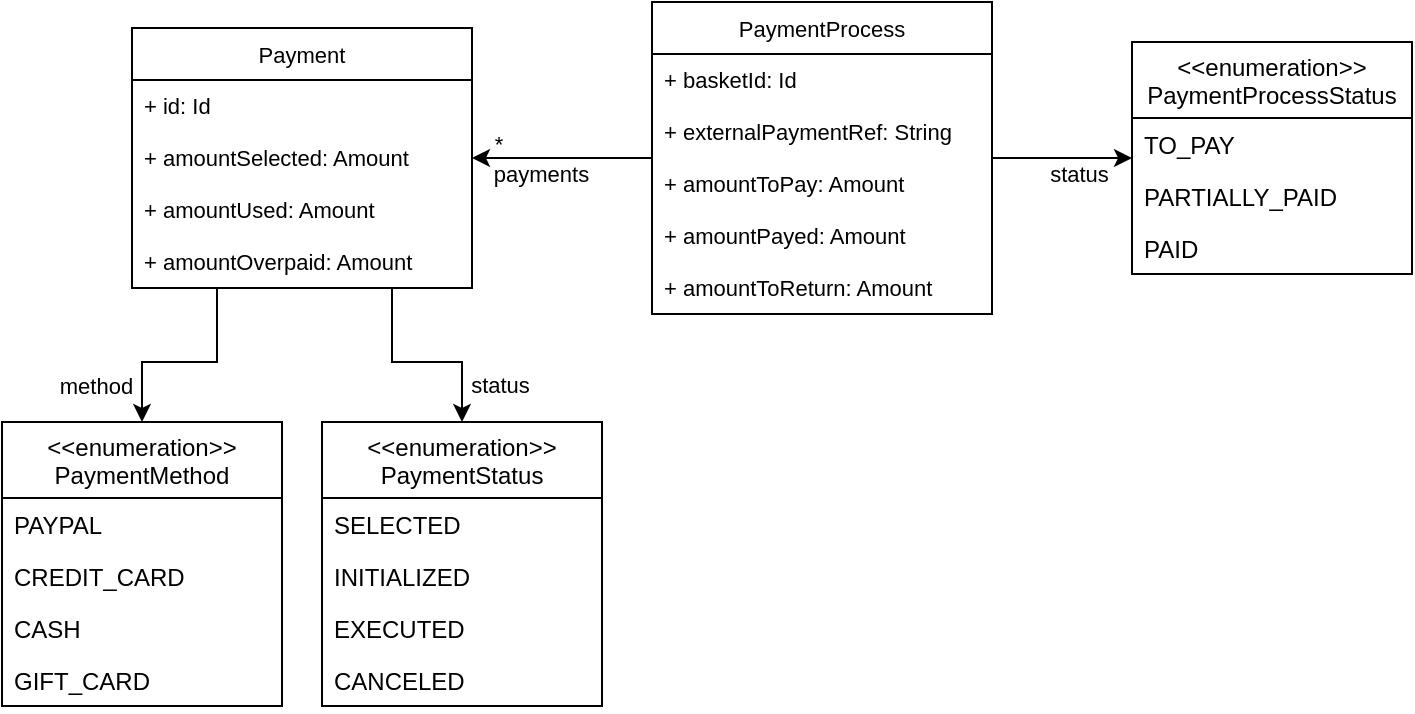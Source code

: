 <mxfile version="15.7.3" type="device"><diagram id="C5RBs43oDa-KdzZeNtuy" name="Page-1"><mxGraphModel dx="541" dy="1021" grid="1" gridSize="10" guides="1" tooltips="1" connect="1" arrows="1" fold="1" page="1" pageScale="1" pageWidth="827" pageHeight="1169" math="0" shadow="0"><root><mxCell id="WIyWlLk6GJQsqaUBKTNV-0"/><mxCell id="WIyWlLk6GJQsqaUBKTNV-1" parent="WIyWlLk6GJQsqaUBKTNV-0"/><mxCell id="krz5h2YjPeM7kr5XNxue-0" style="edgeStyle=orthogonalEdgeStyle;rounded=0;orthogonalLoop=1;jettySize=auto;html=1;labelBackgroundColor=none;fontFamily=Helvetica;fontSize=11;fontColor=#000000;strokeColor=#000000;" parent="WIyWlLk6GJQsqaUBKTNV-1" source="krz5h2YjPeM7kr5XNxue-8" target="krz5h2YjPeM7kr5XNxue-14" edge="1"><mxGeometry relative="1" as="geometry"/></mxCell><mxCell id="krz5h2YjPeM7kr5XNxue-1" value="status" style="edgeLabel;align=center;verticalAlign=middle;resizable=0;points=[];fontSize=11;fontFamily=Helvetica;fontColor=#000000;labelBackgroundColor=#FFFFFF;" parent="krz5h2YjPeM7kr5XNxue-0" vertex="1" connectable="0"><mxGeometry x="-0.189" relative="1" as="geometry"><mxPoint x="15" y="7" as="offset"/></mxGeometry></mxCell><mxCell id="krz5h2YjPeM7kr5XNxue-4" style="edgeStyle=orthogonalEdgeStyle;rounded=0;orthogonalLoop=1;jettySize=auto;html=1;labelBackgroundColor=none;fontFamily=Helvetica;fontSize=11;fontColor=#000000;strokeColor=#000000;" parent="WIyWlLk6GJQsqaUBKTNV-1" source="krz5h2YjPeM7kr5XNxue-8" target="krz5h2YjPeM7kr5XNxue-22" edge="1"><mxGeometry relative="1" as="geometry"/></mxCell><mxCell id="krz5h2YjPeM7kr5XNxue-5" value="payments" style="edgeLabel;align=center;verticalAlign=middle;resizable=0;points=[];fontSize=11;fontFamily=Helvetica;fontColor=#000000;labelBackgroundColor=#FFFFFF;" parent="krz5h2YjPeM7kr5XNxue-4" vertex="1" connectable="0"><mxGeometry x="0.139" relative="1" as="geometry"><mxPoint x="-4" y="7" as="offset"/></mxGeometry></mxCell><mxCell id="krz5h2YjPeM7kr5XNxue-7" value="*" style="edgeLabel;html=1;align=center;verticalAlign=middle;resizable=0;points=[];fontSize=11;fontFamily=Helvetica;fontColor=#000000;labelBackgroundColor=none;" parent="krz5h2YjPeM7kr5XNxue-4" vertex="1" connectable="0"><mxGeometry x="0.354" relative="1" as="geometry"><mxPoint x="-16" y="-7" as="offset"/></mxGeometry></mxCell><mxCell id="krz5h2YjPeM7kr5XNxue-8" value="PaymentProcess" style="swimlane;fontStyle=0;childLayout=stackLayout;horizontal=1;startSize=26;fillColor=none;horizontalStack=0;resizeParent=1;resizeParentMax=0;resizeLast=0;collapsible=1;marginBottom=0;labelBackgroundColor=#FFFFFF;fontFamily=Helvetica;fontSize=11;fontColor=#000000;strokeColor=#000000;" parent="WIyWlLk6GJQsqaUBKTNV-1" vertex="1"><mxGeometry x="1180" y="190" width="170" height="156" as="geometry"/></mxCell><mxCell id="krz5h2YjPeM7kr5XNxue-9" value="+ basketId: Id" style="text;strokeColor=none;fillColor=none;align=left;verticalAlign=top;spacingLeft=4;spacingRight=4;overflow=hidden;rotatable=0;points=[[0,0.5],[1,0.5]];portConstraint=eastwest;labelBackgroundColor=#FFFFFF;fontFamily=Helvetica;fontSize=11;fontColor=#000000;" parent="krz5h2YjPeM7kr5XNxue-8" vertex="1"><mxGeometry y="26" width="170" height="26" as="geometry"/></mxCell><mxCell id="krz5h2YjPeM7kr5XNxue-10" value="+ externalPaymentRef: String" style="text;strokeColor=none;fillColor=none;align=left;verticalAlign=top;spacingLeft=4;spacingRight=4;overflow=hidden;rotatable=0;points=[[0,0.5],[1,0.5]];portConstraint=eastwest;labelBackgroundColor=#FFFFFF;fontFamily=Helvetica;fontSize=11;fontColor=#000000;" parent="krz5h2YjPeM7kr5XNxue-8" vertex="1"><mxGeometry y="52" width="170" height="26" as="geometry"/></mxCell><mxCell id="krz5h2YjPeM7kr5XNxue-11" value="+ amountToPay: Amount" style="text;strokeColor=none;fillColor=none;align=left;verticalAlign=top;spacingLeft=4;spacingRight=4;overflow=hidden;rotatable=0;points=[[0,0.5],[1,0.5]];portConstraint=eastwest;labelBackgroundColor=#FFFFFF;fontFamily=Helvetica;fontSize=11;fontColor=#000000;" parent="krz5h2YjPeM7kr5XNxue-8" vertex="1"><mxGeometry y="78" width="170" height="26" as="geometry"/></mxCell><mxCell id="krz5h2YjPeM7kr5XNxue-12" value="+ amountPayed: Amount" style="text;strokeColor=none;fillColor=none;align=left;verticalAlign=top;spacingLeft=4;spacingRight=4;overflow=hidden;rotatable=0;points=[[0,0.5],[1,0.5]];portConstraint=eastwest;labelBackgroundColor=#FFFFFF;fontFamily=Helvetica;fontSize=11;fontColor=#000000;" parent="krz5h2YjPeM7kr5XNxue-8" vertex="1"><mxGeometry y="104" width="170" height="26" as="geometry"/></mxCell><mxCell id="krz5h2YjPeM7kr5XNxue-13" value="+ amountToReturn: Amount" style="text;strokeColor=none;fillColor=none;align=left;verticalAlign=top;spacingLeft=4;spacingRight=4;overflow=hidden;rotatable=0;points=[[0,0.5],[1,0.5]];portConstraint=eastwest;labelBackgroundColor=#FFFFFF;fontFamily=Helvetica;fontSize=11;fontColor=#000000;" parent="krz5h2YjPeM7kr5XNxue-8" vertex="1"><mxGeometry y="130" width="170" height="26" as="geometry"/></mxCell><mxCell id="krz5h2YjPeM7kr5XNxue-14" value="&lt;&lt;enumeration&gt;&gt;&#10;PaymentProcessStatus" style="swimlane;fontStyle=0;childLayout=stackLayout;horizontal=1;startSize=38;fillColor=none;horizontalStack=0;resizeParent=1;resizeParentMax=0;resizeLast=0;collapsible=1;marginBottom=0;labelBackgroundColor=none;fontColor=#000000;strokeColor=#000000;" parent="WIyWlLk6GJQsqaUBKTNV-1" vertex="1"><mxGeometry x="1420" y="210" width="140" height="116" as="geometry"/></mxCell><mxCell id="krz5h2YjPeM7kr5XNxue-15" value="TO_PAY" style="text;strokeColor=none;fillColor=none;align=left;verticalAlign=top;spacingLeft=4;spacingRight=4;overflow=hidden;rotatable=0;points=[[0,0.5],[1,0.5]];portConstraint=eastwest;labelBackgroundColor=none;fontColor=#000000;" parent="krz5h2YjPeM7kr5XNxue-14" vertex="1"><mxGeometry y="38" width="140" height="26" as="geometry"/></mxCell><mxCell id="krz5h2YjPeM7kr5XNxue-16" value="PARTIALLY_PAID" style="text;strokeColor=none;fillColor=none;align=left;verticalAlign=top;spacingLeft=4;spacingRight=4;overflow=hidden;rotatable=0;points=[[0,0.5],[1,0.5]];portConstraint=eastwest;labelBackgroundColor=none;fontColor=#000000;" parent="krz5h2YjPeM7kr5XNxue-14" vertex="1"><mxGeometry y="64" width="140" height="26" as="geometry"/></mxCell><mxCell id="krz5h2YjPeM7kr5XNxue-17" value="PAID" style="text;strokeColor=none;fillColor=none;align=left;verticalAlign=top;spacingLeft=4;spacingRight=4;overflow=hidden;rotatable=0;points=[[0,0.5],[1,0.5]];portConstraint=eastwest;labelBackgroundColor=none;fontColor=#000000;" parent="krz5h2YjPeM7kr5XNxue-14" vertex="1"><mxGeometry y="90" width="140" height="26" as="geometry"/></mxCell><mxCell id="krz5h2YjPeM7kr5XNxue-18" style="edgeStyle=orthogonalEdgeStyle;rounded=0;orthogonalLoop=1;jettySize=auto;html=1;labelBackgroundColor=none;fontFamily=Helvetica;fontSize=11;fontColor=#000000;exitX=0.25;exitY=1;exitDx=0;exitDy=0;entryX=0.5;entryY=0;entryDx=0;entryDy=0;strokeColor=#000000;" parent="WIyWlLk6GJQsqaUBKTNV-1" source="krz5h2YjPeM7kr5XNxue-22" target="krz5h2YjPeM7kr5XNxue-27" edge="1"><mxGeometry relative="1" as="geometry"><Array as="points"><mxPoint x="963" y="370"/><mxPoint x="925" y="370"/></Array><mxPoint x="970" y="340" as="sourcePoint"/></mxGeometry></mxCell><mxCell id="krz5h2YjPeM7kr5XNxue-19" value="method" style="edgeLabel;align=center;verticalAlign=middle;resizable=0;points=[];fontSize=11;fontFamily=Helvetica;fontColor=#000000;labelBackgroundColor=#FFFFFF;" parent="krz5h2YjPeM7kr5XNxue-18" vertex="1" connectable="0"><mxGeometry x="-0.088" relative="1" as="geometry"><mxPoint x="-50" y="11" as="offset"/></mxGeometry></mxCell><mxCell id="krz5h2YjPeM7kr5XNxue-22" value="Payment" style="swimlane;fontStyle=0;childLayout=stackLayout;horizontal=1;startSize=26;fillColor=none;horizontalStack=0;resizeParent=1;resizeParentMax=0;resizeLast=0;collapsible=1;marginBottom=0;labelBackgroundColor=#FFFFFF;fontFamily=Helvetica;fontSize=11;fontColor=#000000;strokeColor=#000000;" parent="WIyWlLk6GJQsqaUBKTNV-1" vertex="1"><mxGeometry x="920" y="203" width="170" height="130" as="geometry"><mxRectangle x="920" y="203" width="80" height="26" as="alternateBounds"/></mxGeometry></mxCell><mxCell id="krz5h2YjPeM7kr5XNxue-23" value="+ id: Id" style="text;strokeColor=none;fillColor=none;align=left;verticalAlign=top;spacingLeft=4;spacingRight=4;overflow=hidden;rotatable=0;points=[[0,0.5],[1,0.5]];portConstraint=eastwest;labelBackgroundColor=#FFFFFF;fontFamily=Helvetica;fontSize=11;fontColor=#000000;" parent="krz5h2YjPeM7kr5XNxue-22" vertex="1"><mxGeometry y="26" width="170" height="26" as="geometry"/></mxCell><mxCell id="krz5h2YjPeM7kr5XNxue-24" value="+ amountSelected: Amount" style="text;strokeColor=none;fillColor=none;align=left;verticalAlign=top;spacingLeft=4;spacingRight=4;overflow=hidden;rotatable=0;points=[[0,0.5],[1,0.5]];portConstraint=eastwest;labelBackgroundColor=#FFFFFF;fontFamily=Helvetica;fontSize=11;fontColor=#000000;" parent="krz5h2YjPeM7kr5XNxue-22" vertex="1"><mxGeometry y="52" width="170" height="26" as="geometry"/></mxCell><mxCell id="krz5h2YjPeM7kr5XNxue-25" value="+ amountUsed: Amount" style="text;strokeColor=none;fillColor=none;align=left;verticalAlign=top;spacingLeft=4;spacingRight=4;overflow=hidden;rotatable=0;points=[[0,0.5],[1,0.5]];portConstraint=eastwest;labelBackgroundColor=#FFFFFF;fontFamily=Helvetica;fontSize=11;fontColor=#000000;" parent="krz5h2YjPeM7kr5XNxue-22" vertex="1"><mxGeometry y="78" width="170" height="26" as="geometry"/></mxCell><mxCell id="krz5h2YjPeM7kr5XNxue-26" value="+ amountOverpaid: Amount" style="text;strokeColor=none;fillColor=none;align=left;verticalAlign=top;spacingLeft=4;spacingRight=4;overflow=hidden;rotatable=0;points=[[0,0.5],[1,0.5]];portConstraint=eastwest;labelBackgroundColor=#FFFFFF;fontFamily=Helvetica;fontSize=11;fontColor=#000000;" parent="krz5h2YjPeM7kr5XNxue-22" vertex="1"><mxGeometry y="104" width="170" height="26" as="geometry"/></mxCell><mxCell id="krz5h2YjPeM7kr5XNxue-27" value="&lt;&lt;enumeration&gt;&gt;&#10;PaymentMethod" style="swimlane;fontStyle=0;childLayout=stackLayout;horizontal=1;startSize=38;fillColor=none;horizontalStack=0;resizeParent=1;resizeParentMax=0;resizeLast=0;collapsible=1;marginBottom=0;labelBackgroundColor=none;fontColor=#000000;strokeColor=#000000;" parent="WIyWlLk6GJQsqaUBKTNV-1" vertex="1"><mxGeometry x="855" y="400" width="140" height="142" as="geometry"/></mxCell><mxCell id="krz5h2YjPeM7kr5XNxue-28" value="PAYPAL" style="text;strokeColor=none;fillColor=none;align=left;verticalAlign=top;spacingLeft=4;spacingRight=4;overflow=hidden;rotatable=0;points=[[0,0.5],[1,0.5]];portConstraint=eastwest;labelBackgroundColor=none;fontColor=#000000;" parent="krz5h2YjPeM7kr5XNxue-27" vertex="1"><mxGeometry y="38" width="140" height="26" as="geometry"/></mxCell><mxCell id="krz5h2YjPeM7kr5XNxue-29" value="CREDIT_CARD" style="text;strokeColor=none;fillColor=none;align=left;verticalAlign=top;spacingLeft=4;spacingRight=4;overflow=hidden;rotatable=0;points=[[0,0.5],[1,0.5]];portConstraint=eastwest;labelBackgroundColor=none;fontColor=#000000;" parent="krz5h2YjPeM7kr5XNxue-27" vertex="1"><mxGeometry y="64" width="140" height="26" as="geometry"/></mxCell><mxCell id="krz5h2YjPeM7kr5XNxue-30" value="CASH" style="text;strokeColor=none;fillColor=none;align=left;verticalAlign=top;spacingLeft=4;spacingRight=4;overflow=hidden;rotatable=0;points=[[0,0.5],[1,0.5]];portConstraint=eastwest;labelBackgroundColor=none;fontColor=#000000;" parent="krz5h2YjPeM7kr5XNxue-27" vertex="1"><mxGeometry y="90" width="140" height="26" as="geometry"/></mxCell><mxCell id="krz5h2YjPeM7kr5XNxue-31" value="GIFT_CARD" style="text;strokeColor=none;fillColor=none;align=left;verticalAlign=top;spacingLeft=4;spacingRight=4;overflow=hidden;rotatable=0;points=[[0,0.5],[1,0.5]];portConstraint=eastwest;labelBackgroundColor=none;fontColor=#000000;" parent="krz5h2YjPeM7kr5XNxue-27" vertex="1"><mxGeometry y="116" width="140" height="26" as="geometry"/></mxCell><mxCell id="krz5h2YjPeM7kr5XNxue-32" value="&lt;&lt;enumeration&gt;&gt;&#10;PaymentStatus" style="swimlane;fontStyle=0;childLayout=stackLayout;horizontal=1;startSize=38;fillColor=none;horizontalStack=0;resizeParent=1;resizeParentMax=0;resizeLast=0;collapsible=1;marginBottom=0;labelBackgroundColor=none;fontColor=#000000;strokeColor=#000000;" parent="WIyWlLk6GJQsqaUBKTNV-1" vertex="1"><mxGeometry x="1015" y="400" width="140" height="142" as="geometry"/></mxCell><mxCell id="krz5h2YjPeM7kr5XNxue-33" value="SELECTED" style="text;strokeColor=none;fillColor=none;align=left;verticalAlign=top;spacingLeft=4;spacingRight=4;overflow=hidden;rotatable=0;points=[[0,0.5],[1,0.5]];portConstraint=eastwest;labelBackgroundColor=none;fontColor=#000000;" parent="krz5h2YjPeM7kr5XNxue-32" vertex="1"><mxGeometry y="38" width="140" height="26" as="geometry"/></mxCell><mxCell id="krz5h2YjPeM7kr5XNxue-34" value="INITIALIZED" style="text;strokeColor=none;fillColor=none;align=left;verticalAlign=top;spacingLeft=4;spacingRight=4;overflow=hidden;rotatable=0;points=[[0,0.5],[1,0.5]];portConstraint=eastwest;labelBackgroundColor=none;fontColor=#000000;" parent="krz5h2YjPeM7kr5XNxue-32" vertex="1"><mxGeometry y="64" width="140" height="26" as="geometry"/></mxCell><mxCell id="krz5h2YjPeM7kr5XNxue-35" value="EXECUTED" style="text;strokeColor=none;fillColor=none;align=left;verticalAlign=top;spacingLeft=4;spacingRight=4;overflow=hidden;rotatable=0;points=[[0,0.5],[1,0.5]];portConstraint=eastwest;labelBackgroundColor=none;fontColor=#000000;" parent="krz5h2YjPeM7kr5XNxue-32" vertex="1"><mxGeometry y="90" width="140" height="26" as="geometry"/></mxCell><mxCell id="krz5h2YjPeM7kr5XNxue-36" value="CANCELED" style="text;strokeColor=none;fillColor=none;align=left;verticalAlign=top;spacingLeft=4;spacingRight=4;overflow=hidden;rotatable=0;points=[[0,0.5],[1,0.5]];portConstraint=eastwest;labelBackgroundColor=none;fontColor=#000000;" parent="krz5h2YjPeM7kr5XNxue-32" vertex="1"><mxGeometry y="116" width="140" height="26" as="geometry"/></mxCell><mxCell id="krz5h2YjPeM7kr5XNxue-37" style="edgeStyle=orthogonalEdgeStyle;rounded=0;orthogonalLoop=1;jettySize=auto;html=1;exitX=0.75;exitY=1;exitDx=0;exitDy=0;labelBackgroundColor=none;fontFamily=Helvetica;fontSize=11;fontColor=#000000;entryX=0.5;entryY=0;entryDx=0;entryDy=0;strokeColor=#000000;" parent="WIyWlLk6GJQsqaUBKTNV-1" source="krz5h2YjPeM7kr5XNxue-22" target="krz5h2YjPeM7kr5XNxue-32" edge="1"><mxGeometry relative="1" as="geometry"><Array as="points"><mxPoint x="1050" y="333"/><mxPoint x="1050" y="370"/><mxPoint x="1085" y="370"/></Array></mxGeometry></mxCell><mxCell id="krz5h2YjPeM7kr5XNxue-41" value="status" style="edgeLabel;align=center;verticalAlign=middle;resizable=0;points=[];fontColor=#000000;labelBackgroundColor=#FFFFFF;" parent="krz5h2YjPeM7kr5XNxue-37" vertex="1" connectable="0"><mxGeometry x="-0.294" relative="1" as="geometry"><mxPoint x="54" y="13" as="offset"/></mxGeometry></mxCell></root></mxGraphModel></diagram></mxfile>